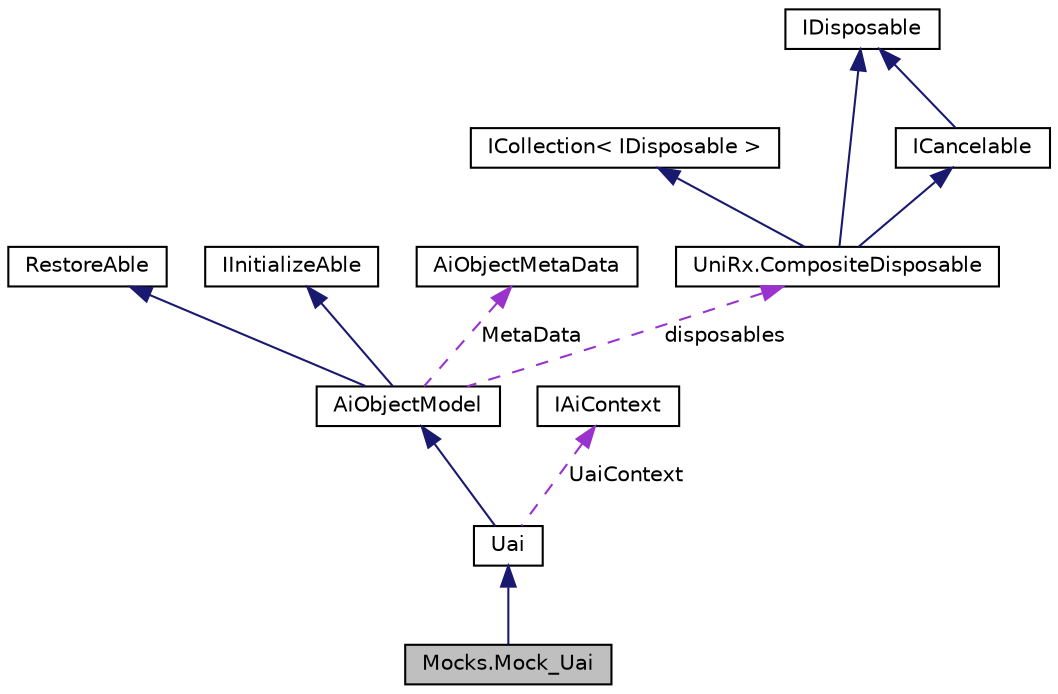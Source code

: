 digraph "Mocks.Mock_Uai"
{
 // LATEX_PDF_SIZE
  edge [fontname="Helvetica",fontsize="10",labelfontname="Helvetica",labelfontsize="10"];
  node [fontname="Helvetica",fontsize="10",shape=record];
  Node1 [label="Mocks.Mock_Uai",height=0.2,width=0.4,color="black", fillcolor="grey75", style="filled", fontcolor="black",tooltip=" "];
  Node2 -> Node1 [dir="back",color="midnightblue",fontsize="10",style="solid"];
  Node2 [label="Uai",height=0.2,width=0.4,color="black", fillcolor="white", style="filled",URL="$class_uai.html",tooltip=" "];
  Node3 -> Node2 [dir="back",color="midnightblue",fontsize="10",style="solid"];
  Node3 [label="AiObjectModel",height=0.2,width=0.4,color="black", fillcolor="white", style="filled",URL="$class_ai_object_model.html",tooltip=" "];
  Node4 -> Node3 [dir="back",color="midnightblue",fontsize="10",style="solid"];
  Node4 [label="RestoreAble",height=0.2,width=0.4,color="black", fillcolor="white", style="filled",URL="$class_restore_able.html",tooltip=" "];
  Node5 -> Node3 [dir="back",color="midnightblue",fontsize="10",style="solid"];
  Node5 [label="IInitializeAble",height=0.2,width=0.4,color="black", fillcolor="white", style="filled",tooltip=" "];
  Node6 -> Node3 [dir="back",color="darkorchid3",fontsize="10",style="dashed",label=" MetaData" ];
  Node6 [label="AiObjectMetaData",height=0.2,width=0.4,color="black", fillcolor="white", style="filled",tooltip=" "];
  Node7 -> Node3 [dir="back",color="darkorchid3",fontsize="10",style="dashed",label=" disposables" ];
  Node7 [label="UniRx.CompositeDisposable",height=0.2,width=0.4,color="black", fillcolor="white", style="filled",URL="$class_uni_rx_1_1_composite_disposable.html",tooltip=" "];
  Node8 -> Node7 [dir="back",color="midnightblue",fontsize="10",style="solid"];
  Node8 [label="ICollection\< IDisposable \>",height=0.2,width=0.4,color="black", fillcolor="white", style="filled",tooltip=" "];
  Node9 -> Node7 [dir="back",color="midnightblue",fontsize="10",style="solid"];
  Node9 [label="IDisposable",height=0.2,width=0.4,color="black", fillcolor="white", style="filled",tooltip=" "];
  Node10 -> Node7 [dir="back",color="midnightblue",fontsize="10",style="solid"];
  Node10 [label="ICancelable",height=0.2,width=0.4,color="black", fillcolor="white", style="filled",URL="$interface_uni_rx_1_1_i_cancelable.html",tooltip=" "];
  Node9 -> Node10 [dir="back",color="midnightblue",fontsize="10",style="solid"];
  Node11 -> Node2 [dir="back",color="darkorchid3",fontsize="10",style="dashed",label=" UaiContext" ];
  Node11 [label="IAiContext",height=0.2,width=0.4,color="black", fillcolor="white", style="filled",URL="$interface_i_ai_context.html",tooltip=" "];
}
